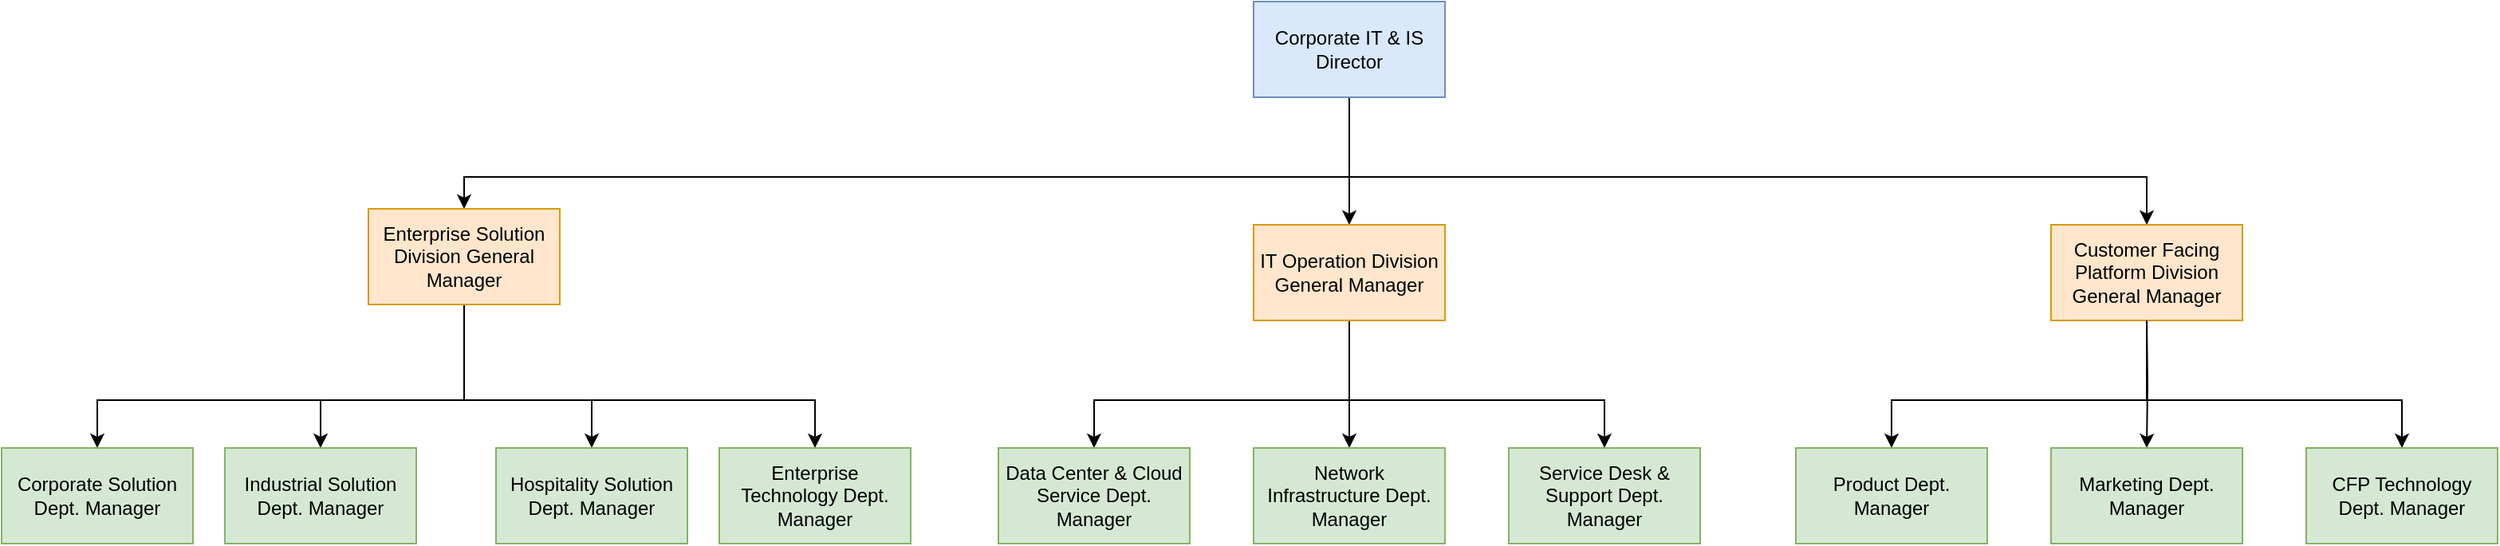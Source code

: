 <mxfile version="21.0.4" type="github">
  <diagram name="Page-1" id="A5kGC9nlVPNPbo8gEQUx">
    <mxGraphModel dx="2614" dy="1027" grid="1" gridSize="10" guides="1" tooltips="1" connect="1" arrows="1" fold="1" page="1" pageScale="1" pageWidth="850" pageHeight="1100" math="0" shadow="0">
      <root>
        <mxCell id="0" />
        <mxCell id="1" parent="0" />
        <mxCell id="wqCEwx1Dairv-0WRMHZF-3" value="" style="edgeStyle=orthogonalEdgeStyle;rounded=0;orthogonalLoop=1;jettySize=auto;html=1;" edge="1" parent="1" source="wqCEwx1Dairv-0WRMHZF-1" target="wqCEwx1Dairv-0WRMHZF-2">
          <mxGeometry relative="1" as="geometry" />
        </mxCell>
        <mxCell id="wqCEwx1Dairv-0WRMHZF-4" style="edgeStyle=orthogonalEdgeStyle;rounded=0;orthogonalLoop=1;jettySize=auto;html=1;" edge="1" parent="1" source="wqCEwx1Dairv-0WRMHZF-1" target="wqCEwx1Dairv-0WRMHZF-5">
          <mxGeometry relative="1" as="geometry">
            <mxPoint x="230" y="210" as="targetPoint" />
            <Array as="points">
              <mxPoint x="420" y="180" />
              <mxPoint x="-135" y="180" />
            </Array>
          </mxGeometry>
        </mxCell>
        <mxCell id="wqCEwx1Dairv-0WRMHZF-6" style="edgeStyle=orthogonalEdgeStyle;rounded=0;orthogonalLoop=1;jettySize=auto;html=1;entryX=0.5;entryY=0;entryDx=0;entryDy=0;" edge="1" parent="1" source="wqCEwx1Dairv-0WRMHZF-1" target="wqCEwx1Dairv-0WRMHZF-7">
          <mxGeometry relative="1" as="geometry">
            <mxPoint x="610" y="210" as="targetPoint" />
            <Array as="points">
              <mxPoint x="420" y="180" />
              <mxPoint x="920" y="180" />
            </Array>
          </mxGeometry>
        </mxCell>
        <mxCell id="wqCEwx1Dairv-0WRMHZF-1" value="Corporate IT &amp;amp; IS Director" style="rounded=0;whiteSpace=wrap;html=1;fillColor=#dae8fc;strokeColor=#6c8ebf;" vertex="1" parent="1">
          <mxGeometry x="360" y="70" width="120" height="60" as="geometry" />
        </mxCell>
        <mxCell id="wqCEwx1Dairv-0WRMHZF-17" value="" style="edgeStyle=orthogonalEdgeStyle;rounded=0;orthogonalLoop=1;jettySize=auto;html=1;" edge="1" parent="1" source="wqCEwx1Dairv-0WRMHZF-2" target="wqCEwx1Dairv-0WRMHZF-16">
          <mxGeometry relative="1" as="geometry" />
        </mxCell>
        <mxCell id="wqCEwx1Dairv-0WRMHZF-22" style="edgeStyle=orthogonalEdgeStyle;rounded=0;orthogonalLoop=1;jettySize=auto;html=1;entryX=0.5;entryY=0;entryDx=0;entryDy=0;" edge="1" parent="1" source="wqCEwx1Dairv-0WRMHZF-2" target="wqCEwx1Dairv-0WRMHZF-18">
          <mxGeometry relative="1" as="geometry">
            <Array as="points">
              <mxPoint x="420" y="320" />
              <mxPoint x="580" y="320" />
            </Array>
          </mxGeometry>
        </mxCell>
        <mxCell id="wqCEwx1Dairv-0WRMHZF-23" style="edgeStyle=orthogonalEdgeStyle;rounded=0;orthogonalLoop=1;jettySize=auto;html=1;entryX=0.5;entryY=0;entryDx=0;entryDy=0;" edge="1" parent="1" source="wqCEwx1Dairv-0WRMHZF-2" target="wqCEwx1Dairv-0WRMHZF-20">
          <mxGeometry relative="1" as="geometry">
            <Array as="points">
              <mxPoint x="420" y="320" />
              <mxPoint x="260" y="320" />
            </Array>
          </mxGeometry>
        </mxCell>
        <mxCell id="wqCEwx1Dairv-0WRMHZF-2" value="IT Operation Division General Manager" style="rounded=0;whiteSpace=wrap;html=1;fillColor=#ffe6cc;strokeColor=#d79b00;" vertex="1" parent="1">
          <mxGeometry x="360" y="210" width="120" height="60" as="geometry" />
        </mxCell>
        <mxCell id="wqCEwx1Dairv-0WRMHZF-9" value="" style="edgeStyle=orthogonalEdgeStyle;rounded=0;orthogonalLoop=1;jettySize=auto;html=1;" edge="1" parent="1" source="wqCEwx1Dairv-0WRMHZF-5" target="wqCEwx1Dairv-0WRMHZF-8">
          <mxGeometry relative="1" as="geometry">
            <Array as="points">
              <mxPoint x="-25" y="320" />
              <mxPoint x="-125" y="320" />
            </Array>
          </mxGeometry>
        </mxCell>
        <mxCell id="wqCEwx1Dairv-0WRMHZF-10" style="edgeStyle=orthogonalEdgeStyle;rounded=0;orthogonalLoop=1;jettySize=auto;html=1;entryX=0.5;entryY=0;entryDx=0;entryDy=0;" edge="1" parent="1" source="wqCEwx1Dairv-0WRMHZF-5" target="wqCEwx1Dairv-0WRMHZF-11">
          <mxGeometry relative="1" as="geometry">
            <mxPoint x="-185" y="340" as="targetPoint" />
            <Array as="points">
              <mxPoint x="-25" y="320" />
              <mxPoint x="-265" y="320" />
            </Array>
          </mxGeometry>
        </mxCell>
        <mxCell id="wqCEwx1Dairv-0WRMHZF-12" style="edgeStyle=orthogonalEdgeStyle;rounded=0;orthogonalLoop=1;jettySize=auto;html=1;entryX=0.5;entryY=0;entryDx=0;entryDy=0;" edge="1" parent="1" source="wqCEwx1Dairv-0WRMHZF-5" target="wqCEwx1Dairv-0WRMHZF-13">
          <mxGeometry relative="1" as="geometry">
            <mxPoint x="155" y="340" as="targetPoint" />
            <Array as="points">
              <mxPoint x="-135" y="320" />
              <mxPoint x="85" y="320" />
            </Array>
          </mxGeometry>
        </mxCell>
        <mxCell id="wqCEwx1Dairv-0WRMHZF-14" style="edgeStyle=orthogonalEdgeStyle;rounded=0;orthogonalLoop=1;jettySize=auto;html=1;entryX=0.5;entryY=0;entryDx=0;entryDy=0;" edge="1" parent="1" source="wqCEwx1Dairv-0WRMHZF-5" target="wqCEwx1Dairv-0WRMHZF-15">
          <mxGeometry relative="1" as="geometry">
            <mxPoint x="25" y="350" as="targetPoint" />
            <Array as="points">
              <mxPoint x="-135" y="320" />
              <mxPoint x="-55" y="320" />
            </Array>
          </mxGeometry>
        </mxCell>
        <mxCell id="wqCEwx1Dairv-0WRMHZF-5" value="Enterprise Solution Division General Manager" style="rounded=0;whiteSpace=wrap;html=1;fillColor=#ffe6cc;strokeColor=#d79b00;" vertex="1" parent="1">
          <mxGeometry x="-195" y="200" width="120" height="60" as="geometry" />
        </mxCell>
        <mxCell id="wqCEwx1Dairv-0WRMHZF-7" value="Customer Facing Platform Division General Manager" style="rounded=0;whiteSpace=wrap;html=1;fillColor=#ffe6cc;strokeColor=#d79b00;" vertex="1" parent="1">
          <mxGeometry x="860" y="210" width="120" height="60" as="geometry" />
        </mxCell>
        <mxCell id="wqCEwx1Dairv-0WRMHZF-8" value="Industrial Solution Dept. Manager" style="rounded=0;whiteSpace=wrap;html=1;fillColor=#d5e8d4;strokeColor=#82b366;" vertex="1" parent="1">
          <mxGeometry x="-285" y="350" width="120" height="60" as="geometry" />
        </mxCell>
        <mxCell id="wqCEwx1Dairv-0WRMHZF-11" value="Corporate Solution Dept. Manager" style="rounded=0;whiteSpace=wrap;html=1;fillColor=#d5e8d4;strokeColor=#82b366;" vertex="1" parent="1">
          <mxGeometry x="-425" y="350" width="120" height="60" as="geometry" />
        </mxCell>
        <mxCell id="wqCEwx1Dairv-0WRMHZF-13" value="Enterprise Technology Dept. Manager" style="rounded=0;whiteSpace=wrap;html=1;fillColor=#d5e8d4;strokeColor=#82b366;" vertex="1" parent="1">
          <mxGeometry x="25" y="350" width="120" height="60" as="geometry" />
        </mxCell>
        <mxCell id="wqCEwx1Dairv-0WRMHZF-15" value="Hospitality Solution Dept. Manager" style="rounded=0;whiteSpace=wrap;html=1;fillColor=#d5e8d4;strokeColor=#82b366;" vertex="1" parent="1">
          <mxGeometry x="-115" y="350" width="120" height="60" as="geometry" />
        </mxCell>
        <mxCell id="wqCEwx1Dairv-0WRMHZF-16" value="Network Infrastructure Dept. Manager" style="rounded=0;whiteSpace=wrap;html=1;fillColor=#d5e8d4;strokeColor=#82b366;" vertex="1" parent="1">
          <mxGeometry x="360" y="350" width="120" height="60" as="geometry" />
        </mxCell>
        <mxCell id="wqCEwx1Dairv-0WRMHZF-18" value="Service Desk &amp;amp; Support Dept. Manager" style="rounded=0;whiteSpace=wrap;html=1;fillColor=#d5e8d4;strokeColor=#82b366;" vertex="1" parent="1">
          <mxGeometry x="520" y="350" width="120" height="60" as="geometry" />
        </mxCell>
        <mxCell id="wqCEwx1Dairv-0WRMHZF-20" value="Data Center &amp;amp; Cloud Service Dept. Manager" style="rounded=0;whiteSpace=wrap;html=1;fillColor=#d5e8d4;strokeColor=#82b366;" vertex="1" parent="1">
          <mxGeometry x="200" y="350" width="120" height="60" as="geometry" />
        </mxCell>
        <mxCell id="wqCEwx1Dairv-0WRMHZF-25" value="" style="edgeStyle=orthogonalEdgeStyle;rounded=0;orthogonalLoop=1;jettySize=auto;html=1;" edge="1" parent="1" target="wqCEwx1Dairv-0WRMHZF-28">
          <mxGeometry relative="1" as="geometry">
            <mxPoint x="920" y="270" as="sourcePoint" />
          </mxGeometry>
        </mxCell>
        <mxCell id="wqCEwx1Dairv-0WRMHZF-26" style="edgeStyle=orthogonalEdgeStyle;rounded=0;orthogonalLoop=1;jettySize=auto;html=1;entryX=0.5;entryY=0;entryDx=0;entryDy=0;" edge="1" parent="1" target="wqCEwx1Dairv-0WRMHZF-29">
          <mxGeometry relative="1" as="geometry">
            <mxPoint x="920" y="270" as="sourcePoint" />
            <Array as="points">
              <mxPoint x="920" y="320" />
              <mxPoint x="1080" y="320" />
            </Array>
          </mxGeometry>
        </mxCell>
        <mxCell id="wqCEwx1Dairv-0WRMHZF-27" style="edgeStyle=orthogonalEdgeStyle;rounded=0;orthogonalLoop=1;jettySize=auto;html=1;entryX=0.5;entryY=0;entryDx=0;entryDy=0;" edge="1" parent="1" target="wqCEwx1Dairv-0WRMHZF-30">
          <mxGeometry relative="1" as="geometry">
            <mxPoint x="920" y="270" as="sourcePoint" />
            <Array as="points">
              <mxPoint x="920" y="320" />
              <mxPoint x="760" y="320" />
            </Array>
          </mxGeometry>
        </mxCell>
        <mxCell id="wqCEwx1Dairv-0WRMHZF-28" value="Marketing Dept. Manager" style="rounded=0;whiteSpace=wrap;html=1;fillColor=#d5e8d4;strokeColor=#82b366;" vertex="1" parent="1">
          <mxGeometry x="860" y="350" width="120" height="60" as="geometry" />
        </mxCell>
        <mxCell id="wqCEwx1Dairv-0WRMHZF-29" value="CFP Technology Dept. Manager" style="rounded=0;whiteSpace=wrap;html=1;fillColor=#d5e8d4;strokeColor=#82b366;" vertex="1" parent="1">
          <mxGeometry x="1020" y="350" width="120" height="60" as="geometry" />
        </mxCell>
        <mxCell id="wqCEwx1Dairv-0WRMHZF-30" value="Product Dept. Manager" style="rounded=0;whiteSpace=wrap;html=1;fillColor=#d5e8d4;strokeColor=#82b366;" vertex="1" parent="1">
          <mxGeometry x="700" y="350" width="120" height="60" as="geometry" />
        </mxCell>
      </root>
    </mxGraphModel>
  </diagram>
</mxfile>
